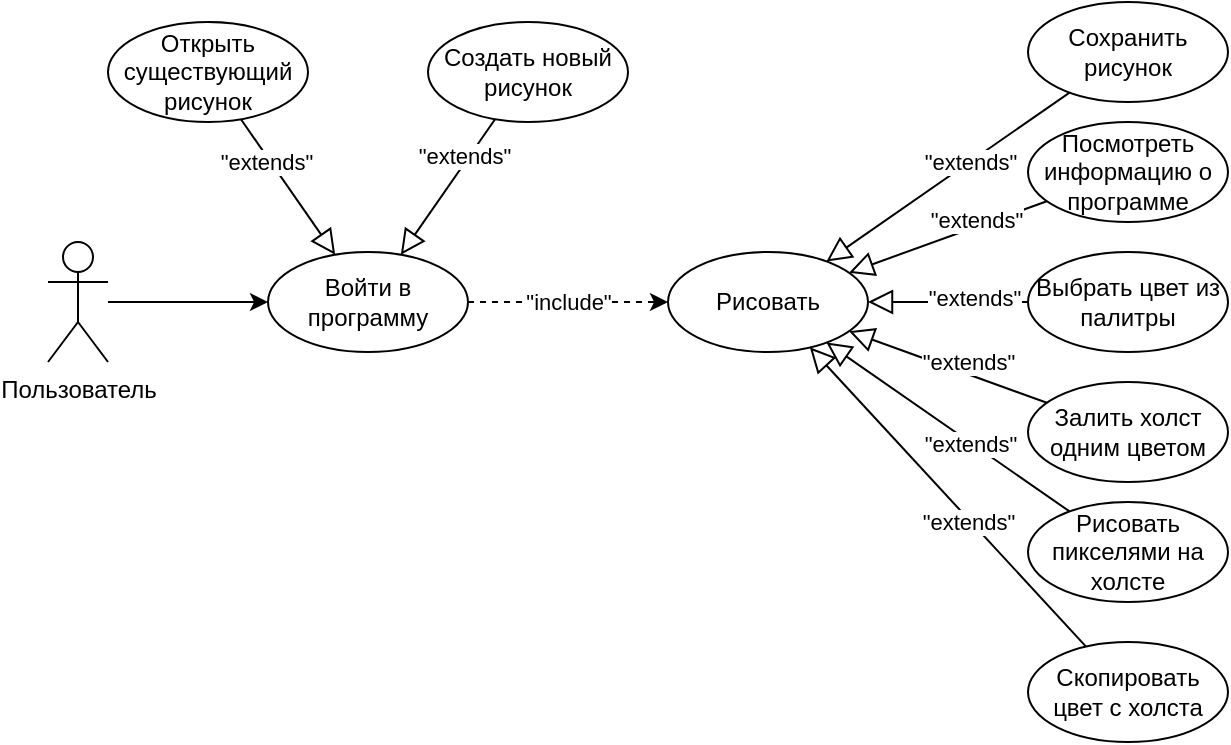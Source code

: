 <mxfile version="14.5.1" type="device"><diagram id="54BcyxFBgtEi46D605Bp" name="Страница 1"><mxGraphModel dx="1038" dy="647" grid="1" gridSize="10" guides="1" tooltips="1" connect="1" arrows="1" fold="1" page="1" pageScale="1" pageWidth="827" pageHeight="1169" math="0" shadow="0"><root><mxCell id="0"/><mxCell id="1" parent="0"/><mxCell id="HgXUI6C0D9DXW8AFszJZ-4" style="edgeStyle=orthogonalEdgeStyle;rounded=0;orthogonalLoop=1;jettySize=auto;html=1;entryX=0;entryY=0.5;entryDx=0;entryDy=0;" parent="1" source="K5uCV_szxingY_zeQcyg-1" target="HgXUI6C0D9DXW8AFszJZ-2" edge="1"><mxGeometry relative="1" as="geometry"/></mxCell><mxCell id="K5uCV_szxingY_zeQcyg-1" value="Пользователь" style="shape=umlActor;verticalLabelPosition=bottom;verticalAlign=top;html=1;outlineConnect=0;" parent="1" vertex="1"><mxGeometry x="70" y="270" width="30" height="60" as="geometry"/></mxCell><mxCell id="EFKI-Qa3Qh4L15p2CK_6-2" style="rounded=0;orthogonalLoop=1;jettySize=auto;html=1;endArrow=block;endFill=0;startSize=7;endSize=10;" parent="1" source="K5uCV_szxingY_zeQcyg-4" target="HgXUI6C0D9DXW8AFszJZ-2" edge="1"><mxGeometry relative="1" as="geometry"/></mxCell><mxCell id="EFKI-Qa3Qh4L15p2CK_6-4" value="&quot;extends&quot;" style="edgeLabel;html=1;align=center;verticalAlign=middle;resizable=0;points=[];" parent="EFKI-Qa3Qh4L15p2CK_6-2" vertex="1" connectable="0"><mxGeometry x="-0.419" y="-2" relative="1" as="geometry"><mxPoint as="offset"/></mxGeometry></mxCell><mxCell id="K5uCV_szxingY_zeQcyg-4" value="Создать новый&lt;br&gt;рисунок" style="ellipse;whiteSpace=wrap;html=1;" parent="1" vertex="1"><mxGeometry x="260" y="160" width="100" height="50" as="geometry"/></mxCell><mxCell id="EFKI-Qa3Qh4L15p2CK_6-1" style="rounded=0;orthogonalLoop=1;jettySize=auto;html=1;endArrow=block;endFill=0;endSize=10;" parent="1" source="K5uCV_szxingY_zeQcyg-7" target="HgXUI6C0D9DXW8AFszJZ-2" edge="1"><mxGeometry relative="1" as="geometry"/></mxCell><mxCell id="EFKI-Qa3Qh4L15p2CK_6-3" value="&quot;extends&quot;" style="edgeLabel;html=1;align=center;verticalAlign=middle;resizable=0;points=[];" parent="EFKI-Qa3Qh4L15p2CK_6-1" vertex="1" connectable="0"><mxGeometry x="-0.418" y="-2" relative="1" as="geometry"><mxPoint as="offset"/></mxGeometry></mxCell><mxCell id="K5uCV_szxingY_zeQcyg-7" value="Открыть существующий рисунок" style="ellipse;whiteSpace=wrap;html=1;" parent="1" vertex="1"><mxGeometry x="100" y="160" width="100" height="50" as="geometry"/></mxCell><mxCell id="8HCMaE1NfcssAygxwEl7-3" style="rounded=0;orthogonalLoop=1;jettySize=auto;html=1;startArrow=none;startFill=0;endArrow=block;endFill=0;endSize=10;" edge="1" parent="1" source="K5uCV_szxingY_zeQcyg-8" target="HgXUI6C0D9DXW8AFszJZ-3"><mxGeometry relative="1" as="geometry"/></mxCell><mxCell id="8HCMaE1NfcssAygxwEl7-9" value="&quot;extends&quot;" style="edgeLabel;html=1;align=center;verticalAlign=middle;resizable=0;points=[];" vertex="1" connectable="0" parent="8HCMaE1NfcssAygxwEl7-3"><mxGeometry x="0.172" y="-2" relative="1" as="geometry"><mxPoint x="21.84" y="-13.27" as="offset"/></mxGeometry></mxCell><mxCell id="K5uCV_szxingY_zeQcyg-8" value="Сохранить рисунок" style="ellipse;whiteSpace=wrap;html=1;" parent="1" vertex="1"><mxGeometry x="560" y="150" width="100" height="50" as="geometry"/></mxCell><mxCell id="8HCMaE1NfcssAygxwEl7-7" style="rounded=0;orthogonalLoop=1;jettySize=auto;html=1;startArrow=none;startFill=0;endArrow=block;endFill=0;endSize=10;" edge="1" parent="1" source="K5uCV_szxingY_zeQcyg-9" target="HgXUI6C0D9DXW8AFszJZ-3"><mxGeometry relative="1" as="geometry"/></mxCell><mxCell id="8HCMaE1NfcssAygxwEl7-13" value="&quot;extends&quot;" style="edgeLabel;html=1;align=center;verticalAlign=middle;resizable=0;points=[];" vertex="1" connectable="0" parent="8HCMaE1NfcssAygxwEl7-7"><mxGeometry x="-0.424" y="-1" relative="1" as="geometry"><mxPoint x="-16.01" y="-9.37" as="offset"/></mxGeometry></mxCell><mxCell id="K5uCV_szxingY_zeQcyg-9" value="Рисовать пикселями на холсте" style="ellipse;whiteSpace=wrap;html=1;" parent="1" vertex="1"><mxGeometry x="560" y="400" width="100" height="50" as="geometry"/></mxCell><mxCell id="8HCMaE1NfcssAygxwEl7-6" style="rounded=0;orthogonalLoop=1;jettySize=auto;html=1;startArrow=none;startFill=0;endArrow=block;endFill=0;endSize=10;" edge="1" parent="1" source="K5uCV_szxingY_zeQcyg-10" target="HgXUI6C0D9DXW8AFszJZ-3"><mxGeometry relative="1" as="geometry"/></mxCell><mxCell id="8HCMaE1NfcssAygxwEl7-12" value="&quot;extends&quot;" style="edgeLabel;html=1;align=center;verticalAlign=middle;resizable=0;points=[];" vertex="1" connectable="0" parent="8HCMaE1NfcssAygxwEl7-6"><mxGeometry x="-0.401" y="-4" relative="1" as="geometry"><mxPoint x="-11.62" y="-6.09" as="offset"/></mxGeometry></mxCell><mxCell id="K5uCV_szxingY_zeQcyg-10" value="Залить холст одним цветом" style="ellipse;whiteSpace=wrap;html=1;" parent="1" vertex="1"><mxGeometry x="560" y="340" width="100" height="50" as="geometry"/></mxCell><mxCell id="8HCMaE1NfcssAygxwEl7-8" style="rounded=0;orthogonalLoop=1;jettySize=auto;html=1;startArrow=none;startFill=0;endArrow=block;endFill=0;endSize=10;" edge="1" parent="1" source="K5uCV_szxingY_zeQcyg-11" target="HgXUI6C0D9DXW8AFszJZ-3"><mxGeometry relative="1" as="geometry"/></mxCell><mxCell id="8HCMaE1NfcssAygxwEl7-14" value="&quot;extends&quot;" style="edgeLabel;html=1;align=center;verticalAlign=middle;resizable=0;points=[];" vertex="1" connectable="0" parent="8HCMaE1NfcssAygxwEl7-8"><mxGeometry x="0.227" y="-3" relative="1" as="geometry"><mxPoint x="23.55" y="31.59" as="offset"/></mxGeometry></mxCell><mxCell id="K5uCV_szxingY_zeQcyg-11" value="Скопировать цвет с холста" style="ellipse;whiteSpace=wrap;html=1;" parent="1" vertex="1"><mxGeometry x="560" y="470" width="100" height="50" as="geometry"/></mxCell><mxCell id="8HCMaE1NfcssAygxwEl7-5" style="rounded=0;orthogonalLoop=1;jettySize=auto;html=1;startArrow=none;startFill=0;endArrow=block;endFill=0;endSize=10;" edge="1" parent="1" source="K5uCV_szxingY_zeQcyg-12" target="HgXUI6C0D9DXW8AFszJZ-3"><mxGeometry relative="1" as="geometry"/></mxCell><mxCell id="8HCMaE1NfcssAygxwEl7-11" value="&quot;extends&quot;" style="edgeLabel;html=1;align=center;verticalAlign=middle;resizable=0;points=[];" vertex="1" connectable="0" parent="8HCMaE1NfcssAygxwEl7-5"><mxGeometry x="-0.33" y="-2" relative="1" as="geometry"><mxPoint as="offset"/></mxGeometry></mxCell><mxCell id="K5uCV_szxingY_zeQcyg-12" value="Выбрать цвет из палитры" style="ellipse;whiteSpace=wrap;html=1;" parent="1" vertex="1"><mxGeometry x="560" y="275" width="100" height="50" as="geometry"/></mxCell><mxCell id="8HCMaE1NfcssAygxwEl7-4" style="rounded=0;orthogonalLoop=1;jettySize=auto;html=1;startArrow=none;startFill=0;endArrow=block;endFill=0;endSize=10;" edge="1" parent="1" source="K5uCV_szxingY_zeQcyg-13" target="HgXUI6C0D9DXW8AFszJZ-3"><mxGeometry relative="1" as="geometry"/></mxCell><mxCell id="8HCMaE1NfcssAygxwEl7-10" value="&quot;extends&quot;" style="edgeLabel;html=1;align=center;verticalAlign=middle;resizable=0;points=[];" vertex="1" connectable="0" parent="8HCMaE1NfcssAygxwEl7-4"><mxGeometry x="-0.293" y="-4" relative="1" as="geometry"><mxPoint as="offset"/></mxGeometry></mxCell><mxCell id="K5uCV_szxingY_zeQcyg-13" value="Посмотреть информацию о программе" style="ellipse;whiteSpace=wrap;html=1;" parent="1" vertex="1"><mxGeometry x="560" y="210" width="100" height="50" as="geometry"/></mxCell><mxCell id="HgXUI6C0D9DXW8AFszJZ-6" style="edgeStyle=orthogonalEdgeStyle;rounded=0;orthogonalLoop=1;jettySize=auto;html=1;dashed=1;" parent="1" source="HgXUI6C0D9DXW8AFszJZ-2" target="HgXUI6C0D9DXW8AFszJZ-3" edge="1"><mxGeometry relative="1" as="geometry"/></mxCell><mxCell id="8HCMaE1NfcssAygxwEl7-1" value="&quot;include&quot;" style="edgeLabel;html=1;align=center;verticalAlign=middle;resizable=0;points=[];" vertex="1" connectable="0" parent="HgXUI6C0D9DXW8AFszJZ-6"><mxGeometry x="-0.296" y="-1" relative="1" as="geometry"><mxPoint x="15" y="-1" as="offset"/></mxGeometry></mxCell><mxCell id="HgXUI6C0D9DXW8AFszJZ-2" value="Войти в программу" style="ellipse;whiteSpace=wrap;html=1;" parent="1" vertex="1"><mxGeometry x="180" y="275" width="100" height="50" as="geometry"/></mxCell><mxCell id="HgXUI6C0D9DXW8AFszJZ-3" value="Рисовать" style="ellipse;whiteSpace=wrap;html=1;" parent="1" vertex="1"><mxGeometry x="380" y="275" width="100" height="50" as="geometry"/></mxCell></root></mxGraphModel></diagram></mxfile>